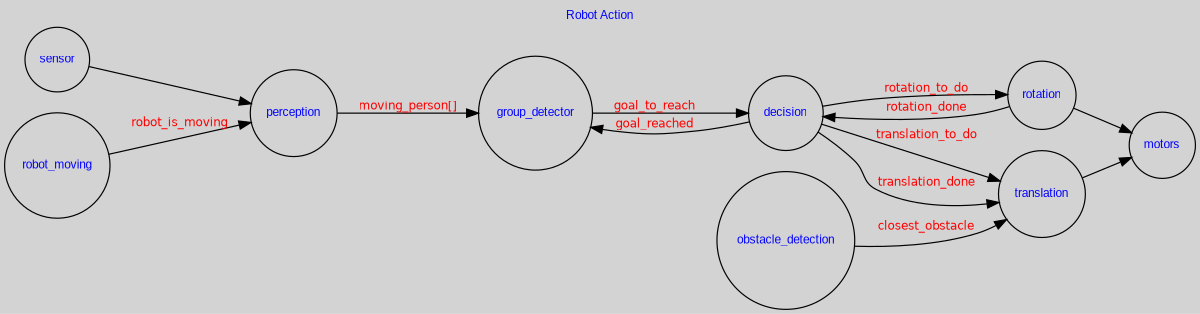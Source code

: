 digraph robot_aotomata {
    rankdir=LR;
    size="8,5"

    labelloc="t";
    label = "Robot Action";
    edge [ fontname=Helvetica, fontcolor=red, fontsize=10 ]; 
    node [shape = doublecircle];
    node [shape = circle];
    graph [ bgcolor=lightgray, resolution=128, fontname=Arial, fontcolor=blue, fontsize=10 ]; 
    node [ fontname=Arial, fontcolor=blue, fontsize=10]; 

    sensor -> perception;
    robot_moving -> perception [label = "robot_is_moving"]; 
    perception -> group_detector [label = "moving_person[]"];

    group_detector -> decision [label = "goal_to_reach"];
    decision -> group_detector  [label = "goal_reached"];
    
    decision -> rotation [label = "rotation_to_do"];
    rotation -> decision [label = "rotation_done"];
    decision -> translation [label = "translation_to_do"];
    decision -> translation [label = "translation_done"];
    obstacle_detection -> translation [label = "closest_obstacle"];
    rotation -> motors;
    translation -> motors;
}